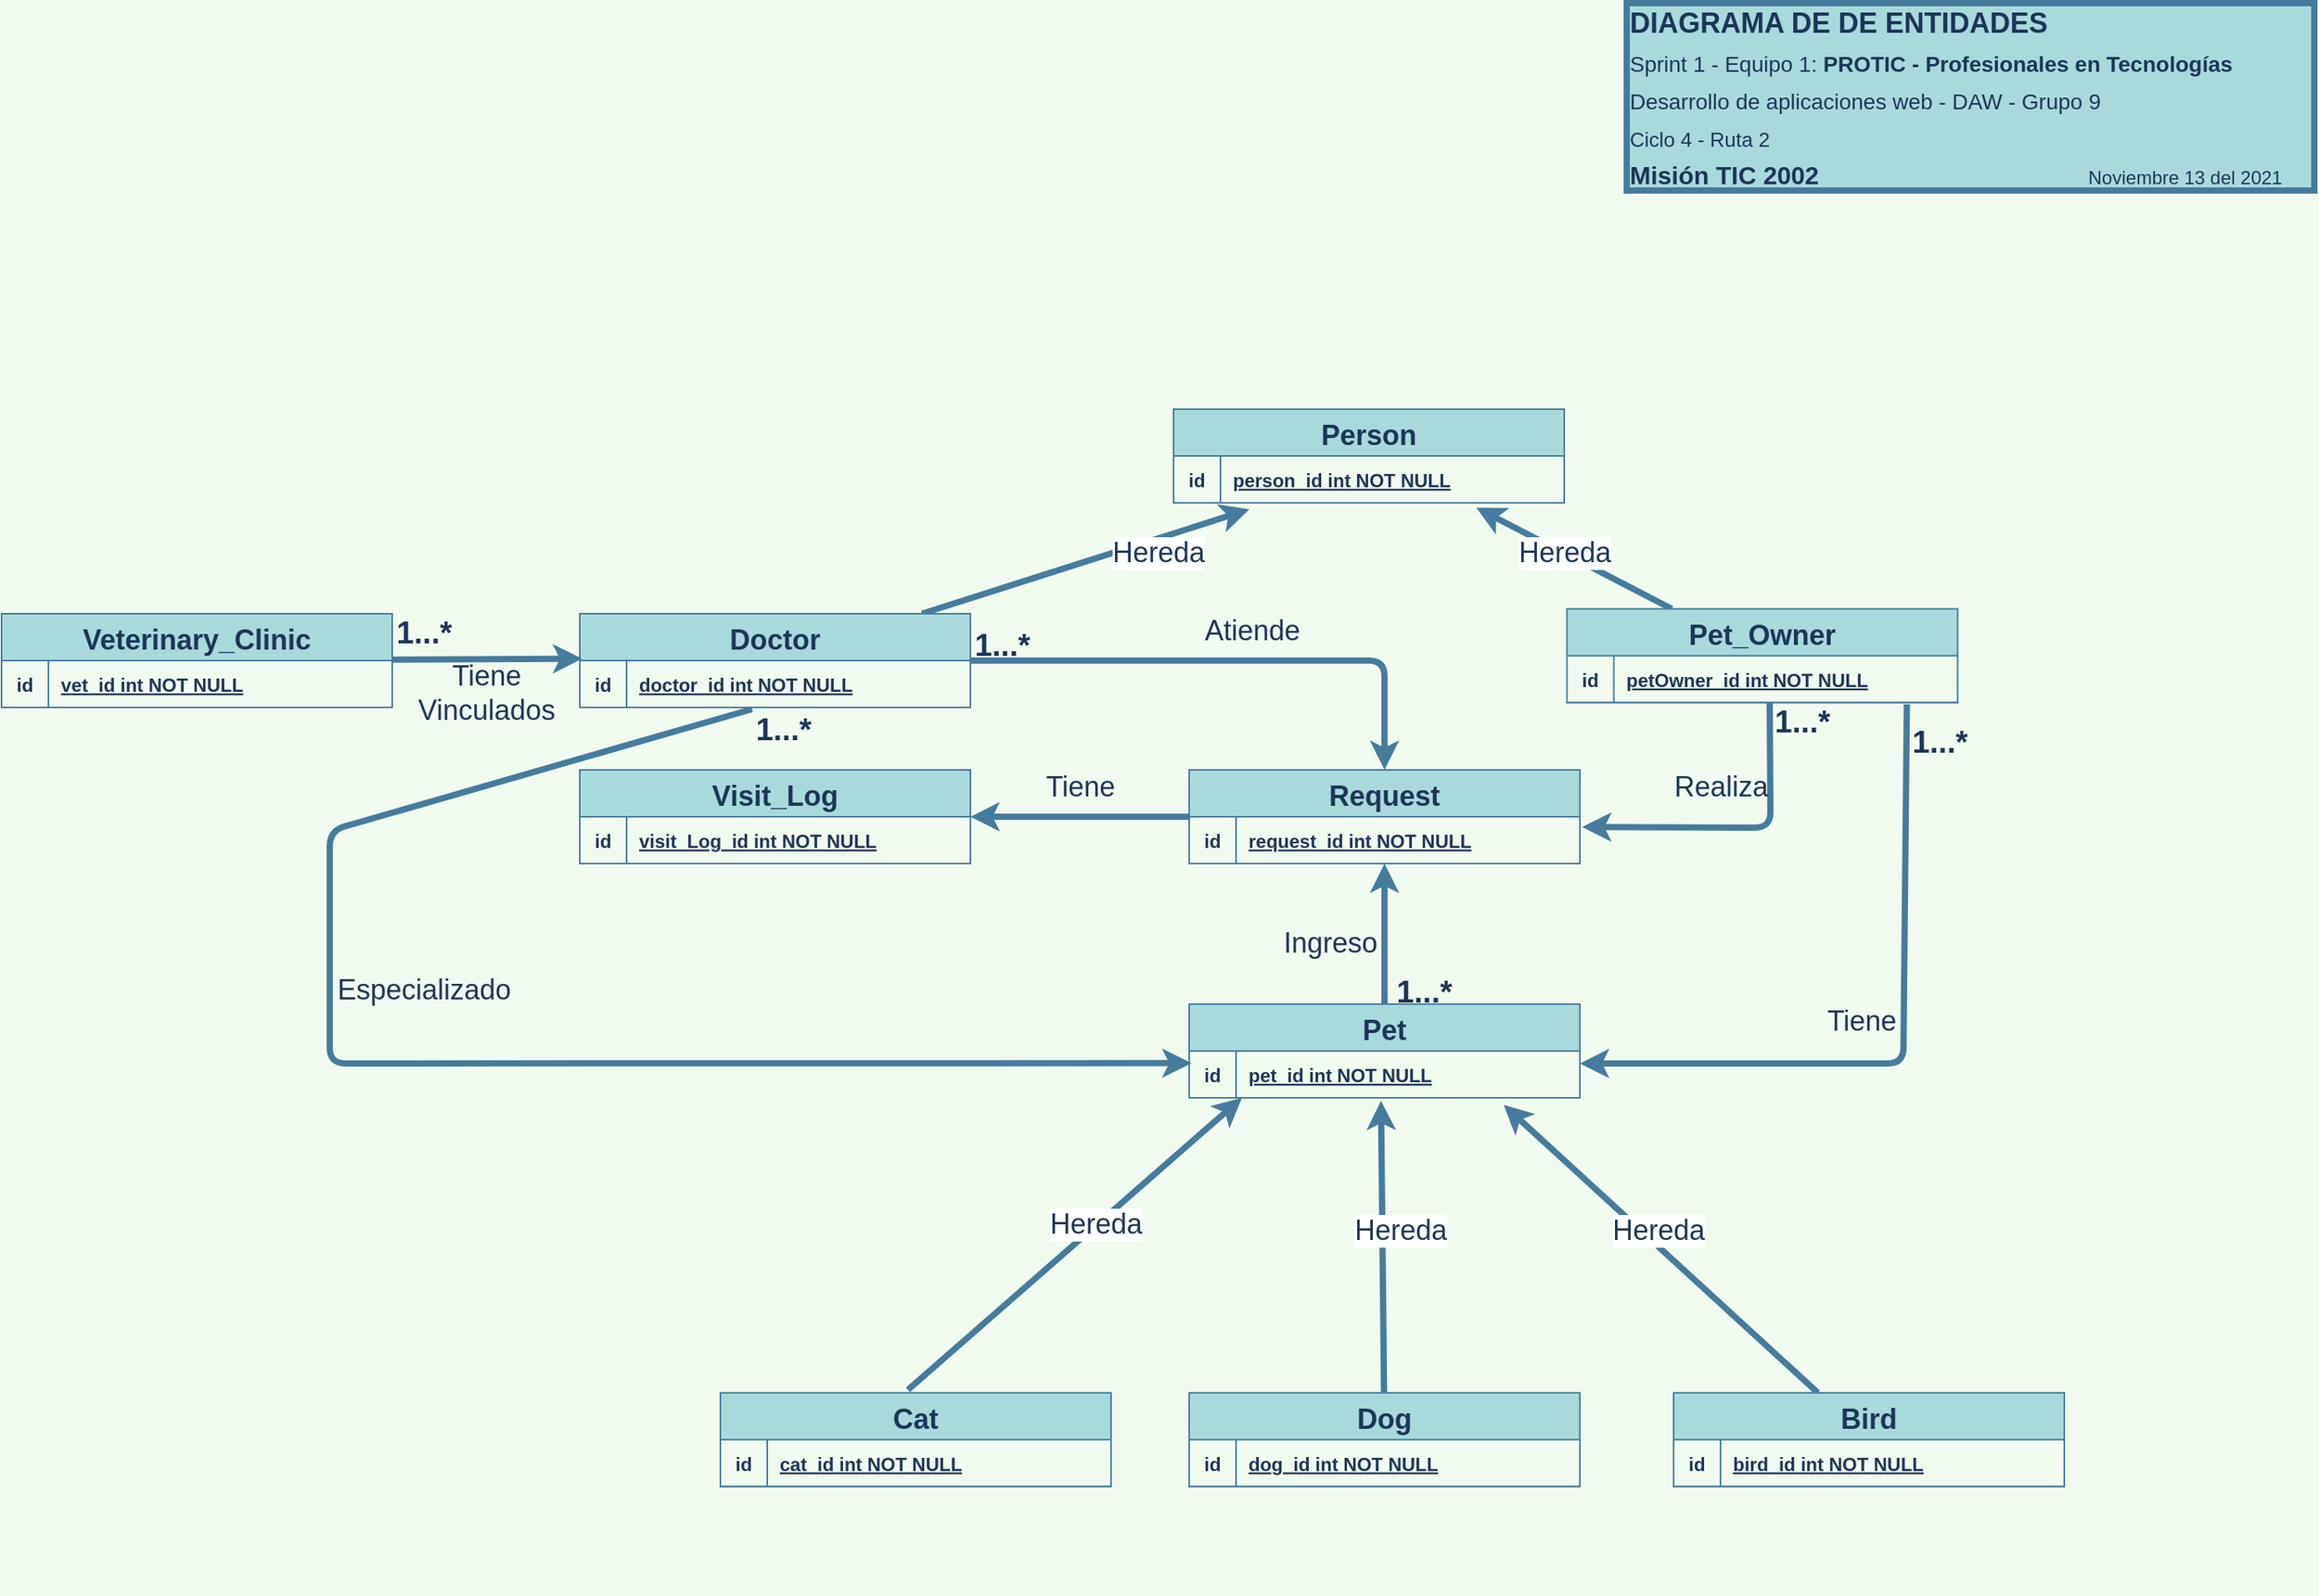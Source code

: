 <mxfile version="15.8.2" type="github"><diagram id="R2lEEEUBdFMjLlhIrx00" name="Page-1"><mxGraphModel dx="2813" dy="1089" grid="1" gridSize="10" guides="1" tooltips="1" connect="1" arrows="1" fold="1" page="1" pageScale="1" pageWidth="850" pageHeight="1100" background="#F1FAEE" math="0" shadow="0" extFonts="Permanent Marker^https://fonts.googleapis.com/css?family=Permanent+Marker"><root><mxCell id="0"/><mxCell id="1" parent="0"/><mxCell id="6Q18n4I74NWb_pO0cqHg-29" style="edgeStyle=none;rounded=1;sketch=0;orthogonalLoop=1;jettySize=auto;html=1;entryX=0.775;entryY=1.104;entryDx=0;entryDy=0;entryPerimeter=0;fontSize=18;fontColor=#1D3557;strokeColor=#457B9D;strokeWidth=4;fillColor=#A8DADC;" parent="1" source="C-vyLk0tnHw3VtMMgP7b-2" target="C-vyLk0tnHw3VtMMgP7b-24" edge="1"><mxGeometry relative="1" as="geometry"><mxPoint x="20" y="361" as="targetPoint"/></mxGeometry></mxCell><mxCell id="6Q18n4I74NWb_pO0cqHg-61" style="edgeStyle=none;rounded=1;sketch=0;orthogonalLoop=1;jettySize=auto;html=1;fontSize=18;fontColor=#1D3557;strokeColor=#457B9D;strokeWidth=4;fillColor=#A8DADC;exitX=0.87;exitY=1.138;exitDx=0;exitDy=0;exitPerimeter=0;" parent="1" edge="1"><mxGeometry relative="1" as="geometry"><mxPoint x="320" y="709" as="targetPoint"/><mxPoint x="529.25" y="479.0" as="sourcePoint"/><Array as="points"><mxPoint x="527" y="709"/></Array></mxGeometry></mxCell><mxCell id="C-vyLk0tnHw3VtMMgP7b-2" value="Pet_Owner" style="shape=table;startSize=30;container=1;collapsible=1;childLayout=tableLayout;fixedRows=1;rowLines=0;fontStyle=1;align=center;resizeLast=1;fillColor=#A8DADC;strokeColor=#457B9D;fontColor=#1D3557;fontSize=18;" parent="1" vertex="1"><mxGeometry x="311.75" y="417.86" width="250" height="60" as="geometry"/></mxCell><mxCell id="C-vyLk0tnHw3VtMMgP7b-3" value="" style="shape=partialRectangle;collapsible=0;dropTarget=0;pointerEvents=0;fillColor=none;points=[[0,0.5],[1,0.5]];portConstraint=eastwest;top=0;left=0;right=0;bottom=1;strokeColor=#457B9D;fontColor=#1D3557;" parent="C-vyLk0tnHw3VtMMgP7b-2" vertex="1"><mxGeometry y="30" width="250" height="30" as="geometry"/></mxCell><mxCell id="C-vyLk0tnHw3VtMMgP7b-4" value="id" style="shape=partialRectangle;overflow=hidden;connectable=0;fillColor=none;top=0;left=0;bottom=0;right=0;fontStyle=1;strokeColor=#457B9D;fontColor=#1D3557;" parent="C-vyLk0tnHw3VtMMgP7b-3" vertex="1"><mxGeometry width="30" height="30" as="geometry"><mxRectangle width="30" height="30" as="alternateBounds"/></mxGeometry></mxCell><mxCell id="C-vyLk0tnHw3VtMMgP7b-5" value="petOwner_id int NOT NULL " style="shape=partialRectangle;overflow=hidden;connectable=0;fillColor=none;top=0;left=0;bottom=0;right=0;align=left;spacingLeft=6;fontStyle=5;strokeColor=#457B9D;fontColor=#1D3557;" parent="C-vyLk0tnHw3VtMMgP7b-3" vertex="1"><mxGeometry x="30" width="220" height="30" as="geometry"><mxRectangle width="220" height="30" as="alternateBounds"/></mxGeometry></mxCell><mxCell id="6Q18n4I74NWb_pO0cqHg-30" style="edgeStyle=none;rounded=1;sketch=0;orthogonalLoop=1;jettySize=auto;html=1;entryX=0.194;entryY=1.138;entryDx=0;entryDy=0;entryPerimeter=0;fontSize=18;fontColor=#1D3557;strokeColor=#457B9D;strokeWidth=4;fillColor=#A8DADC;" parent="1" source="C-vyLk0tnHw3VtMMgP7b-13" target="C-vyLk0tnHw3VtMMgP7b-24" edge="1"><mxGeometry relative="1" as="geometry"/></mxCell><mxCell id="6Q18n4I74NWb_pO0cqHg-36" style="edgeStyle=none;rounded=1;sketch=0;orthogonalLoop=1;jettySize=auto;html=1;fontSize=18;fontColor=#1D3557;strokeColor=#457B9D;strokeWidth=4;fillColor=#A8DADC;" parent="1" source="C-vyLk0tnHw3VtMMgP7b-13" target="6Q18n4I74NWb_pO0cqHg-31" edge="1"><mxGeometry relative="1" as="geometry"><mxPoint x="405" y="601" as="targetPoint"/><Array as="points"><mxPoint x="195" y="451"/></Array></mxGeometry></mxCell><mxCell id="6Q18n4I74NWb_pO0cqHg-72" style="edgeStyle=none;rounded=1;sketch=0;orthogonalLoop=1;jettySize=auto;html=1;entryX=0.006;entryY=0.293;entryDx=0;entryDy=0;entryPerimeter=0;fontSize=20;fontColor=#1D3557;strokeColor=#457B9D;strokeWidth=4;fillColor=#A8DADC;exitX=0.441;exitY=1.071;exitDx=0;exitDy=0;exitPerimeter=0;" parent="1" edge="1"><mxGeometry relative="1" as="geometry"><mxPoint x="-209.75" y="482.13" as="sourcePoint"/><mxPoint x="71.5" y="708.79" as="targetPoint"/><Array as="points"><mxPoint x="-480" y="560"/><mxPoint x="-480" y="709"/></Array></mxGeometry></mxCell><mxCell id="C-vyLk0tnHw3VtMMgP7b-13" value="Doctor" style="shape=table;startSize=30;container=1;collapsible=1;childLayout=tableLayout;fixedRows=1;rowLines=0;fontStyle=1;align=center;resizeLast=1;fillColor=#A8DADC;strokeColor=#457B9D;fontColor=#1D3557;fontSize=18;" parent="1" vertex="1"><mxGeometry x="-320" y="421" width="250" height="60" as="geometry"/></mxCell><mxCell id="C-vyLk0tnHw3VtMMgP7b-14" value="" style="shape=partialRectangle;collapsible=0;dropTarget=0;pointerEvents=0;fillColor=none;points=[[0,0.5],[1,0.5]];portConstraint=eastwest;top=0;left=0;right=0;bottom=1;strokeColor=#457B9D;fontColor=#1D3557;" parent="C-vyLk0tnHw3VtMMgP7b-13" vertex="1"><mxGeometry y="30" width="250" height="30" as="geometry"/></mxCell><mxCell id="C-vyLk0tnHw3VtMMgP7b-15" value="id" style="shape=partialRectangle;overflow=hidden;connectable=0;fillColor=none;top=0;left=0;bottom=0;right=0;fontStyle=1;strokeColor=#457B9D;fontColor=#1D3557;" parent="C-vyLk0tnHw3VtMMgP7b-14" vertex="1"><mxGeometry width="30" height="30" as="geometry"><mxRectangle width="30" height="30" as="alternateBounds"/></mxGeometry></mxCell><mxCell id="C-vyLk0tnHw3VtMMgP7b-16" value="doctor_id int NOT NULL " style="shape=partialRectangle;overflow=hidden;connectable=0;fillColor=none;top=0;left=0;bottom=0;right=0;align=left;spacingLeft=6;fontStyle=5;strokeColor=#457B9D;fontColor=#1D3557;" parent="C-vyLk0tnHw3VtMMgP7b-14" vertex="1"><mxGeometry x="30" width="220" height="30" as="geometry"><mxRectangle width="220" height="30" as="alternateBounds"/></mxGeometry></mxCell><mxCell id="C-vyLk0tnHw3VtMMgP7b-23" value="Person" style="shape=table;startSize=30;container=1;collapsible=1;childLayout=tableLayout;fixedRows=1;rowLines=0;fontStyle=1;align=center;resizeLast=1;fillColor=#A8DADC;strokeColor=#457B9D;fontColor=#1D3557;fontSize=18;" parent="1" vertex="1"><mxGeometry x="60" y="290" width="250" height="60" as="geometry"/></mxCell><mxCell id="C-vyLk0tnHw3VtMMgP7b-24" value="" style="shape=partialRectangle;collapsible=0;dropTarget=0;pointerEvents=0;fillColor=none;points=[[0,0.5],[1,0.5]];portConstraint=eastwest;top=0;left=0;right=0;bottom=1;strokeColor=#457B9D;fontColor=#1D3557;" parent="C-vyLk0tnHw3VtMMgP7b-23" vertex="1"><mxGeometry y="30" width="250" height="30" as="geometry"/></mxCell><mxCell id="C-vyLk0tnHw3VtMMgP7b-25" value="id" style="shape=partialRectangle;overflow=hidden;connectable=0;fillColor=none;top=0;left=0;bottom=0;right=0;fontStyle=1;strokeColor=#457B9D;fontColor=#1D3557;" parent="C-vyLk0tnHw3VtMMgP7b-24" vertex="1"><mxGeometry width="30" height="30" as="geometry"><mxRectangle width="30" height="30" as="alternateBounds"/></mxGeometry></mxCell><mxCell id="C-vyLk0tnHw3VtMMgP7b-26" value="person_id int NOT NULL " style="shape=partialRectangle;overflow=hidden;connectable=0;fillColor=none;top=0;left=0;bottom=0;right=0;align=left;spacingLeft=6;fontStyle=5;strokeColor=#457B9D;fontColor=#1D3557;" parent="C-vyLk0tnHw3VtMMgP7b-24" vertex="1"><mxGeometry x="30" width="220" height="30" as="geometry"><mxRectangle width="220" height="30" as="alternateBounds"/></mxGeometry></mxCell><mxCell id="6Q18n4I74NWb_pO0cqHg-5" value="Pet" style="shape=table;startSize=30;container=1;collapsible=1;childLayout=tableLayout;fixedRows=1;rowLines=0;fontStyle=1;align=center;resizeLast=1;fillColor=#A8DADC;strokeColor=#457B9D;fontColor=#1D3557;fontSize=18;" parent="1" vertex="1"><mxGeometry x="70" y="671" width="250" height="60" as="geometry"/></mxCell><mxCell id="6Q18n4I74NWb_pO0cqHg-6" value="" style="shape=partialRectangle;collapsible=0;dropTarget=0;pointerEvents=0;fillColor=none;points=[[0,0.5],[1,0.5]];portConstraint=eastwest;top=0;left=0;right=0;bottom=1;strokeColor=#457B9D;fontColor=#1D3557;" parent="6Q18n4I74NWb_pO0cqHg-5" vertex="1"><mxGeometry y="30" width="250" height="30" as="geometry"/></mxCell><mxCell id="6Q18n4I74NWb_pO0cqHg-7" value="id" style="shape=partialRectangle;overflow=hidden;connectable=0;fillColor=none;top=0;left=0;bottom=0;right=0;fontStyle=1;strokeColor=#457B9D;fontColor=#1D3557;" parent="6Q18n4I74NWb_pO0cqHg-6" vertex="1"><mxGeometry width="30" height="30" as="geometry"><mxRectangle width="30" height="30" as="alternateBounds"/></mxGeometry></mxCell><mxCell id="6Q18n4I74NWb_pO0cqHg-8" value="pet_id int NOT NULL " style="shape=partialRectangle;overflow=hidden;connectable=0;fillColor=none;top=0;left=0;bottom=0;right=0;align=left;spacingLeft=6;fontStyle=5;strokeColor=#457B9D;fontColor=#1D3557;" parent="6Q18n4I74NWb_pO0cqHg-6" vertex="1"><mxGeometry x="30" width="220" height="30" as="geometry"><mxRectangle width="220" height="30" as="alternateBounds"/></mxGeometry></mxCell><mxCell id="6Q18n4I74NWb_pO0cqHg-9" value="Cat" style="shape=table;startSize=30;container=1;collapsible=1;childLayout=tableLayout;fixedRows=1;rowLines=0;fontStyle=1;align=center;resizeLast=1;fillColor=#A8DADC;strokeColor=#457B9D;fontColor=#1D3557;fontSize=18;" parent="1" vertex="1"><mxGeometry x="-230" y="919.84" width="250" height="60" as="geometry"/></mxCell><mxCell id="6Q18n4I74NWb_pO0cqHg-10" value="" style="shape=partialRectangle;collapsible=0;dropTarget=0;pointerEvents=0;fillColor=none;points=[[0,0.5],[1,0.5]];portConstraint=eastwest;top=0;left=0;right=0;bottom=1;strokeColor=#457B9D;fontColor=#1D3557;" parent="6Q18n4I74NWb_pO0cqHg-9" vertex="1"><mxGeometry y="30" width="250" height="30" as="geometry"/></mxCell><mxCell id="6Q18n4I74NWb_pO0cqHg-11" value="id" style="shape=partialRectangle;overflow=hidden;connectable=0;fillColor=none;top=0;left=0;bottom=0;right=0;fontStyle=1;strokeColor=#457B9D;fontColor=#1D3557;" parent="6Q18n4I74NWb_pO0cqHg-10" vertex="1"><mxGeometry width="30" height="30" as="geometry"><mxRectangle width="30" height="30" as="alternateBounds"/></mxGeometry></mxCell><mxCell id="6Q18n4I74NWb_pO0cqHg-12" value="cat_id int NOT NULL " style="shape=partialRectangle;overflow=hidden;connectable=0;fillColor=none;top=0;left=0;bottom=0;right=0;align=left;spacingLeft=6;fontStyle=5;strokeColor=#457B9D;fontColor=#1D3557;" parent="6Q18n4I74NWb_pO0cqHg-10" vertex="1"><mxGeometry x="30" width="220" height="30" as="geometry"><mxRectangle width="220" height="30" as="alternateBounds"/></mxGeometry></mxCell><mxCell id="6Q18n4I74NWb_pO0cqHg-27" style="edgeStyle=none;rounded=1;sketch=0;orthogonalLoop=1;jettySize=auto;html=1;entryX=0.491;entryY=1.063;entryDx=0;entryDy=0;entryPerimeter=0;fontSize=18;fontColor=#1D3557;strokeColor=#457B9D;strokeWidth=4;fillColor=#A8DADC;" parent="1" source="6Q18n4I74NWb_pO0cqHg-13" target="6Q18n4I74NWb_pO0cqHg-6" edge="1"><mxGeometry relative="1" as="geometry"/></mxCell><mxCell id="6Q18n4I74NWb_pO0cqHg-13" value="Dog" style="shape=table;startSize=30;container=1;collapsible=1;childLayout=tableLayout;fixedRows=1;rowLines=0;fontStyle=1;align=center;resizeLast=1;fillColor=#A8DADC;strokeColor=#457B9D;fontColor=#1D3557;fontSize=18;" parent="1" vertex="1"><mxGeometry x="70" y="919.84" width="250" height="60" as="geometry"/></mxCell><mxCell id="6Q18n4I74NWb_pO0cqHg-14" value="" style="shape=partialRectangle;collapsible=0;dropTarget=0;pointerEvents=0;fillColor=none;points=[[0,0.5],[1,0.5]];portConstraint=eastwest;top=0;left=0;right=0;bottom=1;strokeColor=#457B9D;fontColor=#1D3557;" parent="6Q18n4I74NWb_pO0cqHg-13" vertex="1"><mxGeometry y="30" width="250" height="30" as="geometry"/></mxCell><mxCell id="6Q18n4I74NWb_pO0cqHg-15" value="id" style="shape=partialRectangle;overflow=hidden;connectable=0;fillColor=none;top=0;left=0;bottom=0;right=0;fontStyle=1;strokeColor=#457B9D;fontColor=#1D3557;" parent="6Q18n4I74NWb_pO0cqHg-14" vertex="1"><mxGeometry width="30" height="30" as="geometry"><mxRectangle width="30" height="30" as="alternateBounds"/></mxGeometry></mxCell><mxCell id="6Q18n4I74NWb_pO0cqHg-16" value="dog_id int NOT NULL " style="shape=partialRectangle;overflow=hidden;connectable=0;fillColor=none;top=0;left=0;bottom=0;right=0;align=left;spacingLeft=6;fontStyle=5;strokeColor=#457B9D;fontColor=#1D3557;" parent="6Q18n4I74NWb_pO0cqHg-14" vertex="1"><mxGeometry x="30" width="220" height="30" as="geometry"><mxRectangle width="220" height="30" as="alternateBounds"/></mxGeometry></mxCell><mxCell id="6Q18n4I74NWb_pO0cqHg-28" style="edgeStyle=none;rounded=1;sketch=0;orthogonalLoop=1;jettySize=auto;html=1;entryX=0.805;entryY=1.15;entryDx=0;entryDy=0;entryPerimeter=0;fontSize=18;fontColor=#1D3557;strokeColor=#457B9D;strokeWidth=4;fillColor=#A8DADC;" parent="1" source="6Q18n4I74NWb_pO0cqHg-17" target="6Q18n4I74NWb_pO0cqHg-6" edge="1"><mxGeometry relative="1" as="geometry"/></mxCell><mxCell id="6Q18n4I74NWb_pO0cqHg-17" value="Bird" style="shape=table;startSize=30;container=1;collapsible=1;childLayout=tableLayout;fixedRows=1;rowLines=0;fontStyle=1;align=center;resizeLast=1;fillColor=#A8DADC;strokeColor=#457B9D;fontColor=#1D3557;fontSize=18;" parent="1" vertex="1"><mxGeometry x="380" y="919.84" width="250" height="60" as="geometry"/></mxCell><mxCell id="6Q18n4I74NWb_pO0cqHg-18" value="" style="shape=partialRectangle;collapsible=0;dropTarget=0;pointerEvents=0;fillColor=none;points=[[0,0.5],[1,0.5]];portConstraint=eastwest;top=0;left=0;right=0;bottom=1;strokeColor=#457B9D;fontColor=#1D3557;" parent="6Q18n4I74NWb_pO0cqHg-17" vertex="1"><mxGeometry y="30" width="250" height="30" as="geometry"/></mxCell><mxCell id="6Q18n4I74NWb_pO0cqHg-19" value="id" style="shape=partialRectangle;overflow=hidden;connectable=0;fillColor=none;top=0;left=0;bottom=0;right=0;fontStyle=1;strokeColor=#457B9D;fontColor=#1D3557;" parent="6Q18n4I74NWb_pO0cqHg-18" vertex="1"><mxGeometry width="30" height="30" as="geometry"><mxRectangle width="30" height="30" as="alternateBounds"/></mxGeometry></mxCell><mxCell id="6Q18n4I74NWb_pO0cqHg-20" value="bird_id int NOT NULL " style="shape=partialRectangle;overflow=hidden;connectable=0;fillColor=none;top=0;left=0;bottom=0;right=0;align=left;spacingLeft=6;fontStyle=5;strokeColor=#457B9D;fontColor=#1D3557;" parent="6Q18n4I74NWb_pO0cqHg-18" vertex="1"><mxGeometry x="30" width="220" height="30" as="geometry"><mxRectangle width="220" height="30" as="alternateBounds"/></mxGeometry></mxCell><mxCell id="6Q18n4I74NWb_pO0cqHg-42" style="edgeStyle=none;rounded=1;sketch=0;orthogonalLoop=1;jettySize=auto;html=1;fontSize=18;fontColor=#1D3557;strokeColor=#457B9D;strokeWidth=4;fillColor=#A8DADC;" parent="1" source="6Q18n4I74NWb_pO0cqHg-31" target="6Q18n4I74NWb_pO0cqHg-38" edge="1"><mxGeometry relative="1" as="geometry"/></mxCell><mxCell id="6Q18n4I74NWb_pO0cqHg-31" value="Request" style="shape=table;startSize=30;container=1;collapsible=1;childLayout=tableLayout;fixedRows=1;rowLines=0;fontStyle=1;align=center;resizeLast=1;fillColor=#A8DADC;strokeColor=#457B9D;fontColor=#1D3557;fontSize=18;" parent="1" vertex="1"><mxGeometry x="70" y="521" width="250" height="60" as="geometry"/></mxCell><mxCell id="6Q18n4I74NWb_pO0cqHg-32" value="" style="shape=partialRectangle;collapsible=0;dropTarget=0;pointerEvents=0;fillColor=none;points=[[0,0.5],[1,0.5]];portConstraint=eastwest;top=0;left=0;right=0;bottom=1;strokeColor=#457B9D;fontColor=#1D3557;" parent="6Q18n4I74NWb_pO0cqHg-31" vertex="1"><mxGeometry y="30" width="250" height="30" as="geometry"/></mxCell><mxCell id="6Q18n4I74NWb_pO0cqHg-33" value="id" style="shape=partialRectangle;overflow=hidden;connectable=0;fillColor=none;top=0;left=0;bottom=0;right=0;fontStyle=1;strokeColor=#457B9D;fontColor=#1D3557;" parent="6Q18n4I74NWb_pO0cqHg-32" vertex="1"><mxGeometry width="30" height="30" as="geometry"><mxRectangle width="30" height="30" as="alternateBounds"/></mxGeometry></mxCell><mxCell id="6Q18n4I74NWb_pO0cqHg-34" value="request_id int NOT NULL " style="shape=partialRectangle;overflow=hidden;connectable=0;fillColor=none;top=0;left=0;bottom=0;right=0;align=left;spacingLeft=6;fontStyle=5;strokeColor=#457B9D;fontColor=#1D3557;" parent="6Q18n4I74NWb_pO0cqHg-32" vertex="1"><mxGeometry x="30" width="220" height="30" as="geometry"><mxRectangle width="220" height="30" as="alternateBounds"/></mxGeometry></mxCell><mxCell id="6Q18n4I74NWb_pO0cqHg-35" style="edgeStyle=none;rounded=1;sketch=0;orthogonalLoop=1;jettySize=auto;html=1;entryX=1.006;entryY=0.219;entryDx=0;entryDy=0;fontSize=18;fontColor=#1D3557;strokeColor=#457B9D;strokeWidth=4;fillColor=#A8DADC;entryPerimeter=0;exitX=0.519;exitY=0.99;exitDx=0;exitDy=0;exitPerimeter=0;" parent="1" source="C-vyLk0tnHw3VtMMgP7b-3" target="6Q18n4I74NWb_pO0cqHg-32" edge="1"><mxGeometry relative="1" as="geometry"><mxPoint x="51.75" y="557.86" as="targetPoint"/><Array as="points"><mxPoint x="442" y="558"/></Array></mxGeometry></mxCell><mxCell id="6Q18n4I74NWb_pO0cqHg-37" style="edgeStyle=none;rounded=1;sketch=0;orthogonalLoop=1;jettySize=auto;html=1;fontSize=18;fontColor=#1D3557;strokeColor=#457B9D;strokeWidth=4;fillColor=#A8DADC;exitX=0.5;exitY=0;exitDx=0;exitDy=0;" parent="1" source="6Q18n4I74NWb_pO0cqHg-5" target="6Q18n4I74NWb_pO0cqHg-32" edge="1"><mxGeometry relative="1" as="geometry"/></mxCell><mxCell id="6Q18n4I74NWb_pO0cqHg-38" value="Visit_Log" style="shape=table;startSize=30;container=1;collapsible=1;childLayout=tableLayout;fixedRows=1;rowLines=0;fontStyle=1;align=center;resizeLast=1;fillColor=#A8DADC;strokeColor=#457B9D;fontColor=#1D3557;fontSize=18;" parent="1" vertex="1"><mxGeometry x="-320" y="521" width="250" height="60" as="geometry"/></mxCell><mxCell id="6Q18n4I74NWb_pO0cqHg-39" value="" style="shape=partialRectangle;collapsible=0;dropTarget=0;pointerEvents=0;fillColor=none;points=[[0,0.5],[1,0.5]];portConstraint=eastwest;top=0;left=0;right=0;bottom=1;strokeColor=#457B9D;fontColor=#1D3557;" parent="6Q18n4I74NWb_pO0cqHg-38" vertex="1"><mxGeometry y="30" width="250" height="30" as="geometry"/></mxCell><mxCell id="6Q18n4I74NWb_pO0cqHg-40" value="id" style="shape=partialRectangle;overflow=hidden;connectable=0;fillColor=none;top=0;left=0;bottom=0;right=0;fontStyle=1;strokeColor=#457B9D;fontColor=#1D3557;" parent="6Q18n4I74NWb_pO0cqHg-39" vertex="1"><mxGeometry width="30" height="30" as="geometry"><mxRectangle width="30" height="30" as="alternateBounds"/></mxGeometry></mxCell><mxCell id="6Q18n4I74NWb_pO0cqHg-41" value="visit_Log_id int NOT NULL " style="shape=partialRectangle;overflow=hidden;connectable=0;fillColor=none;top=0;left=0;bottom=0;right=0;align=left;spacingLeft=6;fontStyle=5;strokeColor=#457B9D;fontColor=#1D3557;" parent="6Q18n4I74NWb_pO0cqHg-39" vertex="1"><mxGeometry x="30" width="220" height="30" as="geometry"><mxRectangle width="220" height="30" as="alternateBounds"/></mxGeometry></mxCell><mxCell id="6Q18n4I74NWb_pO0cqHg-43" value="" style="endArrow=classic;html=1;rounded=1;sketch=0;fontSize=18;fontColor=#1D3557;strokeColor=#457B9D;strokeWidth=4;fillColor=#A8DADC;entryX=0.155;entryY=1.078;entryDx=0;entryDy=0;entryPerimeter=0;" parent="1" edge="1"><mxGeometry relative="1" as="geometry"><mxPoint x="-110" y="918" as="sourcePoint"/><mxPoint x="103.75" y="731.0" as="targetPoint"/></mxGeometry></mxCell><mxCell id="6Q18n4I74NWb_pO0cqHg-44" value="Hereda" style="edgeLabel;resizable=0;html=1;align=center;verticalAlign=middle;rounded=0;sketch=0;fontSize=18;fontColor=#1D3557;strokeColor=#457B9D;strokeWidth=4;fillColor=#A8DADC;" parent="6Q18n4I74NWb_pO0cqHg-43" connectable="0" vertex="1"><mxGeometry relative="1" as="geometry"><mxPoint x="13" y="-13" as="offset"/></mxGeometry></mxCell><mxCell id="6Q18n4I74NWb_pO0cqHg-45" value="" style="edgeLabel;resizable=0;html=1;align=left;verticalAlign=bottom;rounded=0;sketch=0;fontSize=18;fontColor=#1D3557;strokeColor=#457B9D;strokeWidth=4;fillColor=#A8DADC;" parent="6Q18n4I74NWb_pO0cqHg-43" connectable="0" vertex="1"><mxGeometry x="-1" relative="1" as="geometry"><mxPoint x="100" y="129" as="offset"/></mxGeometry></mxCell><mxCell id="6Q18n4I74NWb_pO0cqHg-47" value="Hereda" style="edgeLabel;resizable=0;html=1;align=center;verticalAlign=middle;rounded=0;sketch=0;fontSize=18;fontColor=#1D3557;strokeColor=#457B9D;strokeWidth=4;fillColor=#A8DADC;" parent="6Q18n4I74NWb_pO0cqHg-43" connectable="0" vertex="1"><mxGeometry relative="1" as="geometry"><mxPoint x="208" y="-9" as="offset"/></mxGeometry></mxCell><mxCell id="6Q18n4I74NWb_pO0cqHg-48" value="Hereda" style="edgeLabel;resizable=0;html=1;align=center;verticalAlign=middle;rounded=0;sketch=0;fontSize=18;fontColor=#1D3557;strokeColor=#457B9D;strokeWidth=4;fillColor=#A8DADC;" parent="6Q18n4I74NWb_pO0cqHg-43" connectable="0" vertex="1"><mxGeometry relative="1" as="geometry"><mxPoint x="373" y="-9" as="offset"/></mxGeometry></mxCell><mxCell id="6Q18n4I74NWb_pO0cqHg-49" value="Hereda" style="edgeLabel;resizable=0;html=1;align=center;verticalAlign=middle;rounded=0;sketch=0;fontSize=18;fontColor=#1D3557;strokeColor=#457B9D;strokeWidth=4;fillColor=#A8DADC;" parent="6Q18n4I74NWb_pO0cqHg-43" connectable="0" vertex="1"><mxGeometry relative="1" as="geometry"><mxPoint x="53" y="-443" as="offset"/></mxGeometry></mxCell><mxCell id="6Q18n4I74NWb_pO0cqHg-50" value="Hereda" style="edgeLabel;resizable=0;html=1;align=center;verticalAlign=middle;rounded=0;sketch=0;fontSize=18;fontColor=#1D3557;strokeColor=#457B9D;strokeWidth=4;fillColor=#A8DADC;" parent="6Q18n4I74NWb_pO0cqHg-43" connectable="0" vertex="1"><mxGeometry relative="1" as="geometry"><mxPoint x="313" y="-443" as="offset"/></mxGeometry></mxCell><mxCell id="6Q18n4I74NWb_pO0cqHg-62" value="Realiza" style="edgeLabel;resizable=0;html=1;align=center;verticalAlign=middle;rounded=0;sketch=0;fontSize=18;fontColor=#1D3557;strokeColor=#457B9D;strokeWidth=4;fillColor=#A8DADC;labelBackgroundColor=none;" parent="6Q18n4I74NWb_pO0cqHg-43" connectable="0" vertex="1"><mxGeometry relative="1" as="geometry"><mxPoint x="413" y="-293" as="offset"/></mxGeometry></mxCell><mxCell id="6Q18n4I74NWb_pO0cqHg-63" value="1...*" style="edgeLabel;resizable=0;html=1;align=center;verticalAlign=middle;rounded=0;sketch=0;fontSize=20;fontColor=#1D3557;strokeColor=#457B9D;strokeWidth=4;fillColor=#A8DADC;labelBackgroundColor=none;fontStyle=1" parent="6Q18n4I74NWb_pO0cqHg-43" connectable="0" vertex="1"><mxGeometry relative="1" as="geometry"><mxPoint x="553" y="-323" as="offset"/></mxGeometry></mxCell><mxCell id="6Q18n4I74NWb_pO0cqHg-64" value="1...*" style="edgeLabel;resizable=0;html=1;align=center;verticalAlign=middle;rounded=0;sketch=0;fontSize=20;fontColor=#1D3557;strokeColor=#457B9D;strokeWidth=4;fillColor=#A8DADC;labelBackgroundColor=none;fontStyle=1" parent="6Q18n4I74NWb_pO0cqHg-43" connectable="0" vertex="1"><mxGeometry relative="1" as="geometry"><mxPoint x="223" y="-163" as="offset"/></mxGeometry></mxCell><mxCell id="6Q18n4I74NWb_pO0cqHg-65" value="Ingreso" style="edgeLabel;resizable=0;html=1;align=center;verticalAlign=middle;rounded=0;sketch=0;fontSize=18;fontColor=#1D3557;strokeColor=#457B9D;strokeWidth=4;fillColor=#A8DADC;labelBackgroundColor=none;" parent="6Q18n4I74NWb_pO0cqHg-43" connectable="0" vertex="1"><mxGeometry relative="1" as="geometry"><mxPoint x="163" y="-193" as="offset"/></mxGeometry></mxCell><mxCell id="6Q18n4I74NWb_pO0cqHg-73" value="Tiene" style="edgeLabel;resizable=0;html=1;align=center;verticalAlign=middle;rounded=0;sketch=0;fontSize=18;fontColor=#1D3557;strokeColor=#457B9D;strokeWidth=4;fillColor=#A8DADC;labelBackgroundColor=none;" parent="6Q18n4I74NWb_pO0cqHg-43" connectable="0" vertex="1"><mxGeometry relative="1" as="geometry"><mxPoint x="3" y="-293" as="offset"/></mxGeometry></mxCell><mxCell id="6Q18n4I74NWb_pO0cqHg-74" value="Atiende" style="edgeLabel;resizable=0;html=1;align=center;verticalAlign=middle;rounded=0;sketch=0;fontSize=18;fontColor=#1D3557;strokeColor=#457B9D;strokeWidth=4;fillColor=#A8DADC;labelBackgroundColor=none;" parent="6Q18n4I74NWb_pO0cqHg-43" connectable="0" vertex="1"><mxGeometry relative="1" as="geometry"><mxPoint x="113" y="-393" as="offset"/></mxGeometry></mxCell><mxCell id="6Q18n4I74NWb_pO0cqHg-75" value="Tiene" style="edgeLabel;resizable=0;html=1;align=center;verticalAlign=middle;rounded=0;sketch=0;fontSize=18;fontColor=#1D3557;strokeColor=#457B9D;strokeWidth=4;fillColor=#A8DADC;labelBackgroundColor=none;" parent="6Q18n4I74NWb_pO0cqHg-43" connectable="0" vertex="1"><mxGeometry relative="1" as="geometry"><mxPoint x="503" y="-143" as="offset"/></mxGeometry></mxCell><mxCell id="6Q18n4I74NWb_pO0cqHg-76" value="Tiene &lt;br&gt;Vinculados" style="edgeLabel;resizable=0;html=1;align=center;verticalAlign=middle;rounded=0;sketch=0;fontSize=18;fontColor=#1D3557;strokeColor=#457B9D;strokeWidth=4;fillColor=#A8DADC;labelBackgroundColor=none;" parent="6Q18n4I74NWb_pO0cqHg-43" connectable="0" vertex="1"><mxGeometry relative="1" as="geometry"><mxPoint x="-377" y="-353" as="offset"/></mxGeometry></mxCell><mxCell id="6Q18n4I74NWb_pO0cqHg-77" value="1...*" style="edgeLabel;resizable=0;html=1;align=center;verticalAlign=middle;rounded=0;sketch=0;fontSize=20;fontColor=#1D3557;strokeColor=#457B9D;strokeWidth=4;fillColor=#A8DADC;labelBackgroundColor=none;fontStyle=1" parent="6Q18n4I74NWb_pO0cqHg-43" connectable="0" vertex="1"><mxGeometry relative="1" as="geometry"><mxPoint x="-417" y="-393" as="offset"/></mxGeometry></mxCell><mxCell id="6Q18n4I74NWb_pO0cqHg-78" value="Especializado" style="edgeLabel;resizable=0;html=1;align=center;verticalAlign=middle;rounded=0;sketch=0;fontSize=18;fontColor=#1D3557;strokeColor=#457B9D;strokeWidth=4;fillColor=#A8DADC;labelBackgroundColor=none;" parent="6Q18n4I74NWb_pO0cqHg-43" connectable="0" vertex="1"><mxGeometry relative="1" as="geometry"><mxPoint x="-417" y="-163" as="offset"/></mxGeometry></mxCell><mxCell id="6Q18n4I74NWb_pO0cqHg-79" value="1...*" style="edgeLabel;resizable=0;html=1;align=center;verticalAlign=middle;rounded=0;sketch=0;fontSize=20;fontColor=#1D3557;strokeColor=#457B9D;strokeWidth=4;fillColor=#A8DADC;labelBackgroundColor=none;fontStyle=1" parent="6Q18n4I74NWb_pO0cqHg-43" connectable="0" vertex="1"><mxGeometry relative="1" as="geometry"><mxPoint x="-187" y="-331" as="offset"/></mxGeometry></mxCell><mxCell id="vpKBLKiCSbLTdxnp7fTo-1" value="1...*" style="edgeLabel;resizable=0;html=1;align=center;verticalAlign=middle;rounded=0;sketch=0;fontSize=20;fontColor=#1D3557;strokeColor=#457B9D;strokeWidth=4;fillColor=#A8DADC;labelBackgroundColor=none;fontStyle=1" parent="6Q18n4I74NWb_pO0cqHg-43" connectable="0" vertex="1"><mxGeometry relative="1" as="geometry"><mxPoint x="465" y="-336" as="offset"/></mxGeometry></mxCell><mxCell id="vpKBLKiCSbLTdxnp7fTo-2" value="1...*" style="edgeLabel;resizable=0;html=1;align=center;verticalAlign=middle;rounded=0;sketch=0;fontSize=20;fontColor=#1D3557;strokeColor=#457B9D;strokeWidth=4;fillColor=#A8DADC;labelBackgroundColor=none;fontStyle=1" parent="6Q18n4I74NWb_pO0cqHg-43" connectable="0" vertex="1"><mxGeometry relative="1" as="geometry"><mxPoint x="-47" y="-385" as="offset"/></mxGeometry></mxCell><mxCell id="6Q18n4I74NWb_pO0cqHg-55" style="edgeStyle=none;rounded=1;sketch=0;orthogonalLoop=1;jettySize=auto;html=1;entryX=0.006;entryY=-0.04;entryDx=0;entryDy=0;entryPerimeter=0;fontSize=18;fontColor=#1D3557;strokeColor=#457B9D;strokeWidth=4;fillColor=#A8DADC;" parent="1" source="6Q18n4I74NWb_pO0cqHg-51" target="C-vyLk0tnHw3VtMMgP7b-14" edge="1"><mxGeometry relative="1" as="geometry"/></mxCell><mxCell id="6Q18n4I74NWb_pO0cqHg-51" value="Veterinary_Clinic" style="shape=table;startSize=30;container=1;collapsible=1;childLayout=tableLayout;fixedRows=1;rowLines=0;fontStyle=1;align=center;resizeLast=1;fillColor=#A8DADC;strokeColor=#457B9D;fontColor=#1D3557;fontSize=18;" parent="1" vertex="1"><mxGeometry x="-690" y="421" width="250" height="60" as="geometry"/></mxCell><mxCell id="6Q18n4I74NWb_pO0cqHg-52" value="" style="shape=partialRectangle;collapsible=0;dropTarget=0;pointerEvents=0;fillColor=none;points=[[0,0.5],[1,0.5]];portConstraint=eastwest;top=0;left=0;right=0;bottom=1;strokeColor=#457B9D;fontColor=#1D3557;" parent="6Q18n4I74NWb_pO0cqHg-51" vertex="1"><mxGeometry y="30" width="250" height="30" as="geometry"/></mxCell><mxCell id="6Q18n4I74NWb_pO0cqHg-53" value="id" style="shape=partialRectangle;overflow=hidden;connectable=0;fillColor=none;top=0;left=0;bottom=0;right=0;fontStyle=1;strokeColor=#457B9D;fontColor=#1D3557;" parent="6Q18n4I74NWb_pO0cqHg-52" vertex="1"><mxGeometry width="30" height="30" as="geometry"><mxRectangle width="30" height="30" as="alternateBounds"/></mxGeometry></mxCell><mxCell id="6Q18n4I74NWb_pO0cqHg-54" value="vet_id int NOT NULL " style="shape=partialRectangle;overflow=hidden;connectable=0;fillColor=none;top=0;left=0;bottom=0;right=0;align=left;spacingLeft=6;fontStyle=5;strokeColor=#457B9D;fontColor=#1D3557;" parent="6Q18n4I74NWb_pO0cqHg-52" vertex="1"><mxGeometry x="30" width="220" height="30" as="geometry"><mxRectangle width="220" height="30" as="alternateBounds"/></mxGeometry></mxCell><UserObject label="&lt;div&gt;&lt;b style=&quot;font-size: 18px&quot;&gt;DIAGRAMA DE DE ENTIDADES&lt;/b&gt;&lt;/div&gt;&lt;div&gt;&lt;font style=&quot;font-size: 14px&quot;&gt;Sprint 1 - Equipo 1: &lt;b&gt;PROTIC - Profesionales en Tecnologías&lt;/b&gt;&lt;/font&gt;&lt;/div&gt;&lt;div&gt;&lt;font style=&quot;font-size: 14px&quot;&gt;Desarrollo de aplicaciones web - DAW - Grupo 9&lt;/font&gt;&lt;/div&gt;&lt;div&gt;&lt;font style=&quot;font-size: 13px&quot;&gt;Ciclo 4 - Ruta 2&lt;/font&gt;&lt;/div&gt;&lt;div&gt;&lt;font style=&quot;font-size: 12px&quot;&gt;&lt;b style=&quot;font-size: 16px&quot;&gt;Misión TIC 2002&lt;/b&gt;&lt;span style=&quot;white-space: pre&quot;&gt;&#9;&lt;/span&gt;&lt;span style=&quot;white-space: pre&quot;&gt;&#9;&lt;/span&gt;&lt;span style=&quot;white-space: pre&quot;&gt;&#9;&lt;/span&gt;&lt;span style=&quot;white-space: pre&quot;&gt;&#9;&lt;/span&gt;&lt;span style=&quot;white-space: pre&quot;&gt;&#9;&lt;/span&gt;&lt;span style=&quot;white-space: pre&quot;&gt;&#9;&lt;/span&gt;&lt;span style=&quot;white-space: pre&quot;&gt;&#9;&lt;/span&gt;Noviembre 13 del 2021&lt;/font&gt;&lt;/div&gt;" treeRoot="1" id="6Q18n4I74NWb_pO0cqHg-80"><mxCell style="whiteSpace=wrap;html=1;align=left;treeFolding=1;treeMoving=1;newEdgeStyle={&quot;edgeStyle&quot;:&quot;elbowEdgeStyle&quot;,&quot;startArrow&quot;:&quot;none&quot;,&quot;endArrow&quot;:&quot;none&quot;};rounded=0;labelBackgroundColor=none;sketch=0;fontSize=20;fontColor=#1D3557;strokeColor=#457B9D;strokeWidth=4;fillColor=#A8DADC;" parent="1" vertex="1"><mxGeometry x="350" y="30" width="440" height="120" as="geometry"/></mxCell></UserObject></root></mxGraphModel></diagram></mxfile>